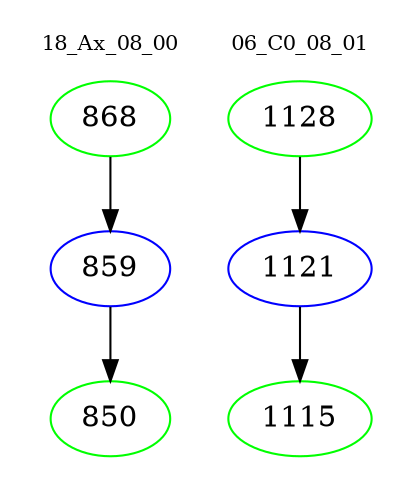 digraph{
subgraph cluster_0 {
color = white
label = "18_Ax_08_00";
fontsize=10;
T0_868 [label="868", color="green"]
T0_868 -> T0_859 [color="black"]
T0_859 [label="859", color="blue"]
T0_859 -> T0_850 [color="black"]
T0_850 [label="850", color="green"]
}
subgraph cluster_1 {
color = white
label = "06_C0_08_01";
fontsize=10;
T1_1128 [label="1128", color="green"]
T1_1128 -> T1_1121 [color="black"]
T1_1121 [label="1121", color="blue"]
T1_1121 -> T1_1115 [color="black"]
T1_1115 [label="1115", color="green"]
}
}
